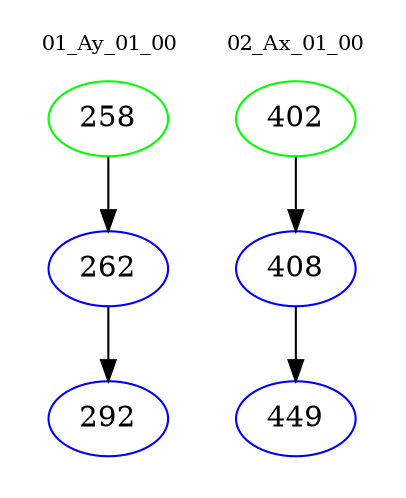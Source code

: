 digraph{
subgraph cluster_0 {
color = white
label = "01_Ay_01_00";
fontsize=10;
T0_258 [label="258", color="green"]
T0_258 -> T0_262 [color="black"]
T0_262 [label="262", color="blue"]
T0_262 -> T0_292 [color="black"]
T0_292 [label="292", color="blue"]
}
subgraph cluster_1 {
color = white
label = "02_Ax_01_00";
fontsize=10;
T1_402 [label="402", color="green"]
T1_402 -> T1_408 [color="black"]
T1_408 [label="408", color="blue"]
T1_408 -> T1_449 [color="black"]
T1_449 [label="449", color="blue"]
}
}
